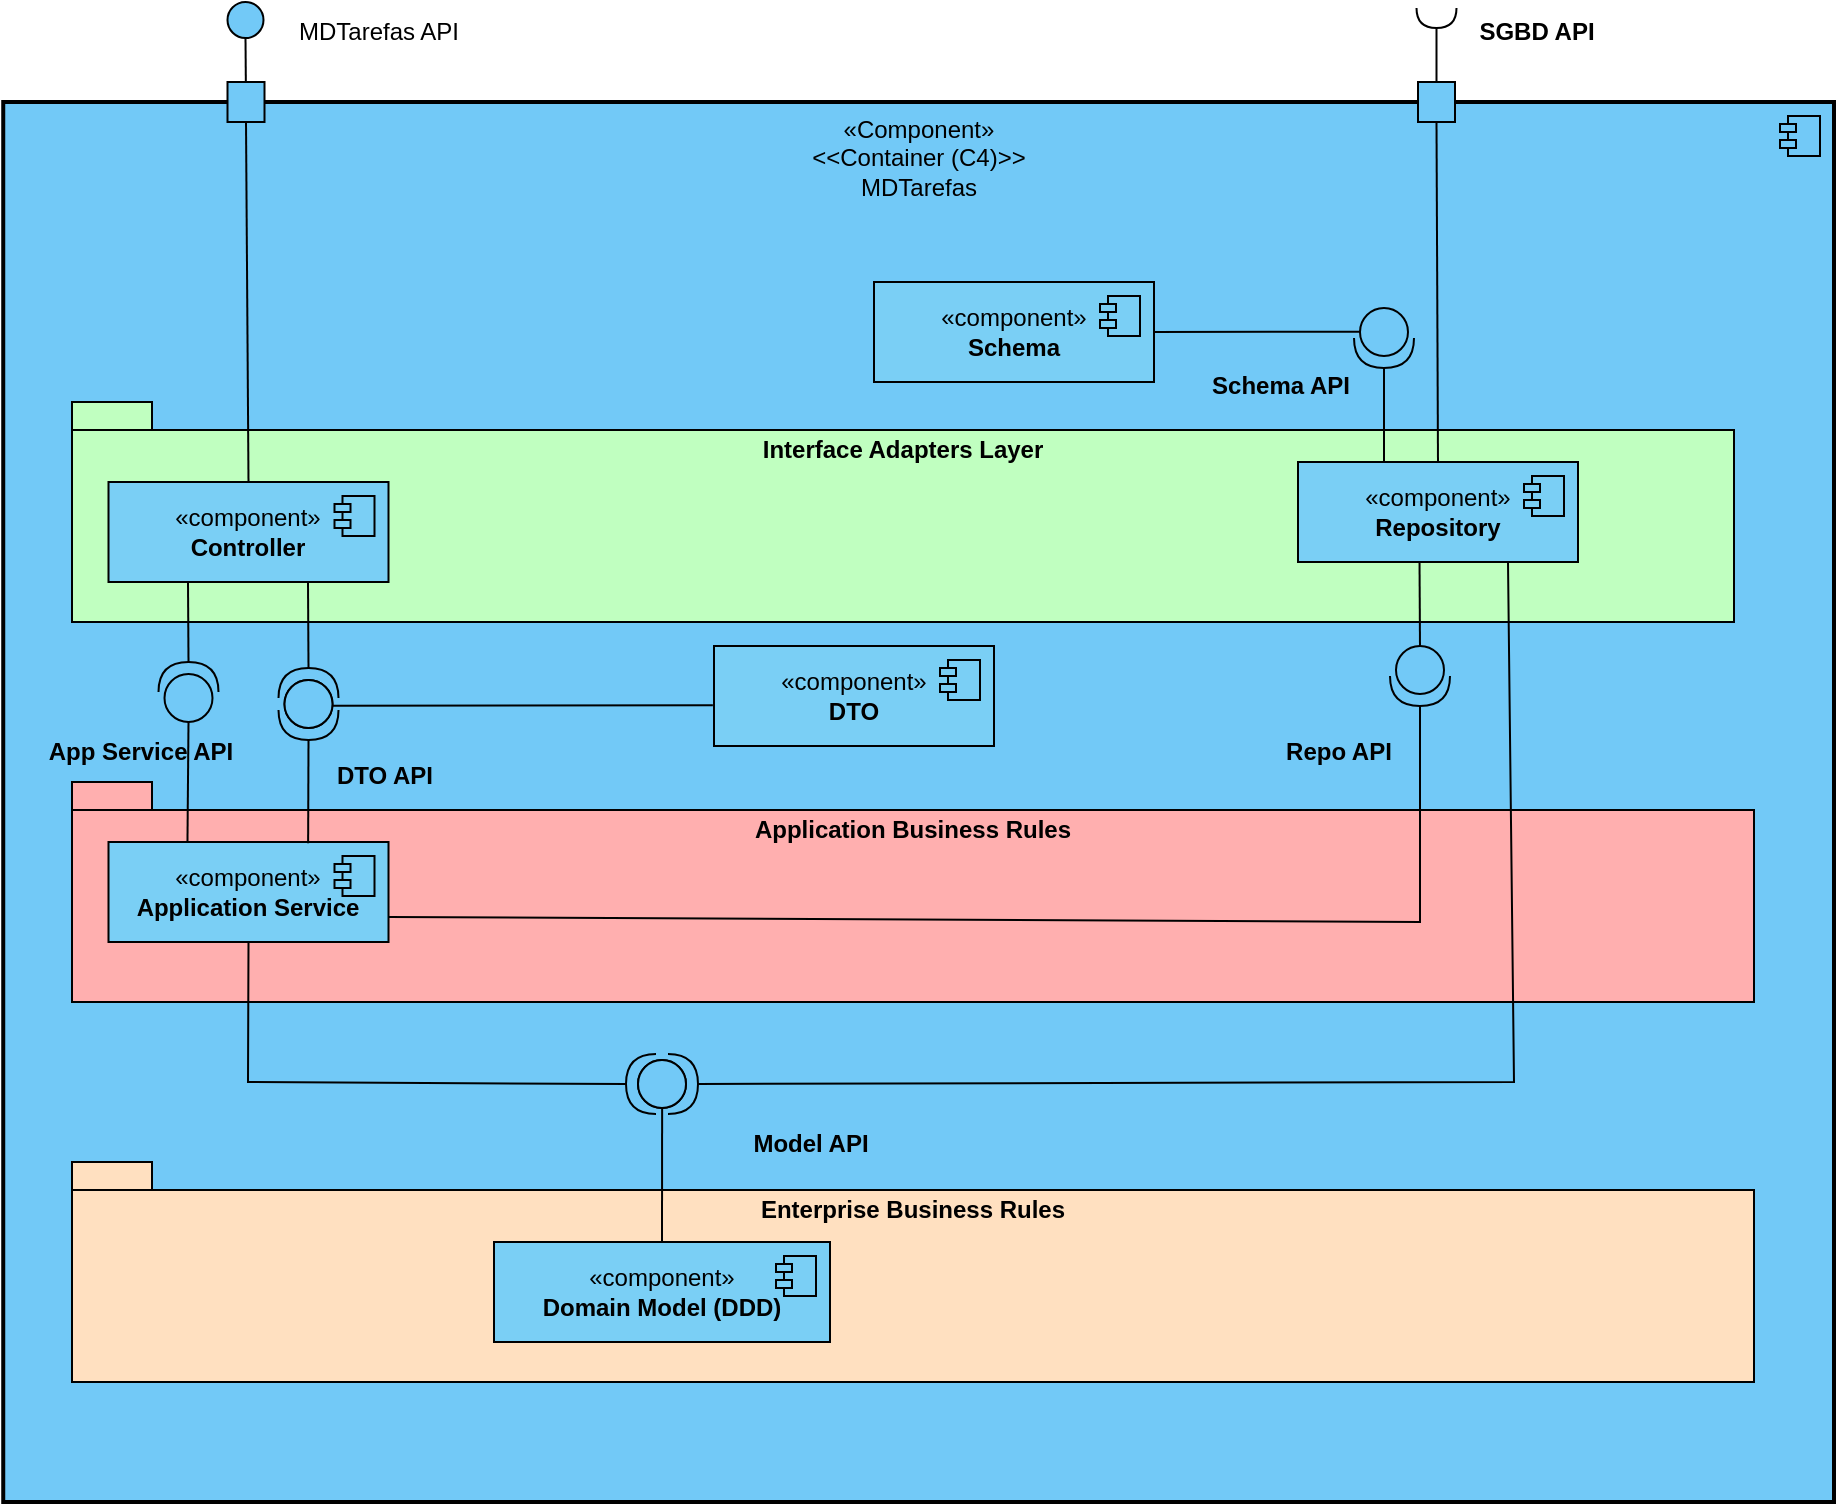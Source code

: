 <mxfile version="22.1.11" type="device">
  <diagram name="Página-1" id="Fo_5AuS8SqRFMoKRhpDh">
    <mxGraphModel dx="1290" dy="557" grid="1" gridSize="10" guides="1" tooltips="1" connect="1" arrows="1" fold="1" page="1" pageScale="1" pageWidth="827" pageHeight="1169" math="0" shadow="0">
      <root>
        <mxCell id="0" />
        <mxCell id="1" parent="0" />
        <mxCell id="jAYWoc-YA-pUDj_3XlHj-1" value="«Component»&lt;br&gt;&amp;lt;&amp;lt;Container (C4)&amp;gt;&amp;gt;&lt;br&gt;MDTarefas" style="html=1;dropTarget=0;whiteSpace=wrap;verticalAlign=top;fillColor=#72C9F7;strokeColor=#000000;strokeWidth=2;" parent="1" vertex="1">
          <mxGeometry x="144.62" y="110" width="915.38" height="700" as="geometry" />
        </mxCell>
        <mxCell id="jAYWoc-YA-pUDj_3XlHj-2" value="" style="shape=module;jettyWidth=8;jettyHeight=4;fillColor=#72c9f7;" parent="jAYWoc-YA-pUDj_3XlHj-1" vertex="1">
          <mxGeometry x="1" width="20" height="20" relative="1" as="geometry">
            <mxPoint x="-27" y="7" as="offset" />
          </mxGeometry>
        </mxCell>
        <mxCell id="jAYWoc-YA-pUDj_3XlHj-3" value="" style="html=1;rounded=0;fillColor=#72C9F7;" parent="1" vertex="1">
          <mxGeometry x="256.75" y="100" width="18.5" height="20" as="geometry" />
        </mxCell>
        <mxCell id="jAYWoc-YA-pUDj_3XlHj-4" value="" style="endArrow=none;html=1;rounded=0;align=center;verticalAlign=top;endFill=0;labelBackgroundColor=none;endSize=2;" parent="1" source="jAYWoc-YA-pUDj_3XlHj-3" target="jAYWoc-YA-pUDj_3XlHj-5" edge="1">
          <mxGeometry relative="1" as="geometry" />
        </mxCell>
        <mxCell id="jAYWoc-YA-pUDj_3XlHj-5" value="" style="ellipse;html=1;fontSize=11;align=center;fillColor=#72C9F7;points=[];aspect=fixed;resizable=1;verticalAlign=bottom;labelPosition=center;verticalLabelPosition=top;flipH=1;rotation=0;" parent="1" vertex="1">
          <mxGeometry x="256.75" y="60" width="18" height="18" as="geometry" />
        </mxCell>
        <mxCell id="jAYWoc-YA-pUDj_3XlHj-6" value="MDTarefas API" style="text;html=1;align=center;verticalAlign=middle;resizable=0;points=[];autosize=1;strokeColor=none;fillColor=none;" parent="1" vertex="1">
          <mxGeometry x="282.25" y="60" width="100" height="30" as="geometry" />
        </mxCell>
        <mxCell id="jAYWoc-YA-pUDj_3XlHj-12" value="Interface Adapters Layer" style="shape=folder;fontStyle=1;spacingTop=10;tabWidth=40;tabHeight=14;tabPosition=left;html=1;whiteSpace=wrap;verticalAlign=top;fillColor=#c0ffc0;" parent="1" vertex="1">
          <mxGeometry x="179" y="260" width="831" height="110" as="geometry" />
        </mxCell>
        <mxCell id="jAYWoc-YA-pUDj_3XlHj-13" value="«component»&lt;br&gt;&lt;b&gt;Controller&lt;/b&gt;" style="html=1;dropTarget=0;whiteSpace=wrap;fillColor=#7ACFF5;" parent="1" vertex="1">
          <mxGeometry x="197.25" y="300" width="140" height="50" as="geometry" />
        </mxCell>
        <mxCell id="jAYWoc-YA-pUDj_3XlHj-14" value="" style="shape=module;jettyWidth=8;jettyHeight=4;fillColor=#7ACFF5;" parent="jAYWoc-YA-pUDj_3XlHj-13" vertex="1">
          <mxGeometry x="1" width="20" height="20" relative="1" as="geometry">
            <mxPoint x="-27" y="7" as="offset" />
          </mxGeometry>
        </mxCell>
        <mxCell id="jAYWoc-YA-pUDj_3XlHj-17" value="" style="endArrow=none;html=1;rounded=0;exitX=0.5;exitY=0;exitDx=0;exitDy=0;entryX=0.5;entryY=1;entryDx=0;entryDy=0;" parent="1" source="jAYWoc-YA-pUDj_3XlHj-13" target="jAYWoc-YA-pUDj_3XlHj-3" edge="1">
          <mxGeometry width="50" height="50" relative="1" as="geometry">
            <mxPoint x="277" y="210" as="sourcePoint" />
            <mxPoint x="267.25" y="230" as="targetPoint" />
          </mxGeometry>
        </mxCell>
        <mxCell id="jAYWoc-YA-pUDj_3XlHj-18" value="«component»&lt;br&gt;&lt;b&gt;Repository&lt;/b&gt;" style="html=1;dropTarget=0;whiteSpace=wrap;fillColor=#7ACFF5;" parent="1" vertex="1">
          <mxGeometry x="792" y="290" width="140" height="50" as="geometry" />
        </mxCell>
        <mxCell id="jAYWoc-YA-pUDj_3XlHj-19" value="" style="shape=module;jettyWidth=8;jettyHeight=4;fillColor=#7ACFF5;" parent="jAYWoc-YA-pUDj_3XlHj-18" vertex="1">
          <mxGeometry x="1" width="20" height="20" relative="1" as="geometry">
            <mxPoint x="-27" y="7" as="offset" />
          </mxGeometry>
        </mxCell>
        <mxCell id="jAYWoc-YA-pUDj_3XlHj-20" value="Application Business Rules" style="shape=folder;fontStyle=1;spacingTop=10;tabWidth=40;tabHeight=14;tabPosition=left;html=1;whiteSpace=wrap;verticalAlign=top;fillColor=#ffafaf;" parent="1" vertex="1">
          <mxGeometry x="179" y="450" width="841" height="110" as="geometry" />
        </mxCell>
        <mxCell id="jAYWoc-YA-pUDj_3XlHj-21" value="" style="shape=providedRequiredInterface;html=1;verticalLabelPosition=bottom;sketch=0;rotation=-90;fillColor=#72c9f7;" parent="1" vertex="1">
          <mxGeometry x="222.25" y="390" width="30" height="30" as="geometry" />
        </mxCell>
        <mxCell id="jAYWoc-YA-pUDj_3XlHj-22" value="" style="endArrow=none;html=1;rounded=0;exitX=1;exitY=0.5;exitDx=0;exitDy=0;exitPerimeter=0;entryX=0.5;entryY=1;entryDx=0;entryDy=0;" parent="1" source="jAYWoc-YA-pUDj_3XlHj-21" edge="1">
          <mxGeometry width="50" height="50" relative="1" as="geometry">
            <mxPoint x="490" y="400" as="sourcePoint" />
            <mxPoint x="237" y="350" as="targetPoint" />
          </mxGeometry>
        </mxCell>
        <mxCell id="jAYWoc-YA-pUDj_3XlHj-23" value="" style="endArrow=none;html=1;rounded=0;entryX=0;entryY=0.5;entryDx=0;entryDy=0;entryPerimeter=0;exitX=0.282;exitY=0.008;exitDx=0;exitDy=0;exitPerimeter=0;" parent="1" source="jAYWoc-YA-pUDj_3XlHj-29" target="jAYWoc-YA-pUDj_3XlHj-21" edge="1">
          <mxGeometry width="50" height="50" relative="1" as="geometry">
            <mxPoint x="237" y="450" as="sourcePoint" />
            <mxPoint x="247" y="360" as="targetPoint" />
          </mxGeometry>
        </mxCell>
        <mxCell id="jAYWoc-YA-pUDj_3XlHj-24" value="" style="shape=providedRequiredInterface;html=1;verticalLabelPosition=bottom;sketch=0;rotation=-90;fillColor=#72c9f7;" parent="1" vertex="1">
          <mxGeometry x="282.25" y="393" width="30" height="30" as="geometry" />
        </mxCell>
        <mxCell id="jAYWoc-YA-pUDj_3XlHj-25" value="" style="endArrow=none;html=1;rounded=0;exitX=1;exitY=0.5;exitDx=0;exitDy=0;exitPerimeter=0;entryX=0.5;entryY=1;entryDx=0;entryDy=0;" parent="1" source="jAYWoc-YA-pUDj_3XlHj-24" edge="1">
          <mxGeometry width="50" height="50" relative="1" as="geometry">
            <mxPoint x="550" y="400" as="sourcePoint" />
            <mxPoint x="297" y="350" as="targetPoint" />
          </mxGeometry>
        </mxCell>
        <mxCell id="jAYWoc-YA-pUDj_3XlHj-26" value="«component»&lt;br&gt;&lt;b&gt;DTO&lt;/b&gt;" style="html=1;dropTarget=0;whiteSpace=wrap;fillColor=#7ACFF5;" parent="1" vertex="1">
          <mxGeometry x="500" y="382" width="140" height="50" as="geometry" />
        </mxCell>
        <mxCell id="jAYWoc-YA-pUDj_3XlHj-27" value="" style="shape=module;jettyWidth=8;jettyHeight=4;fillColor=#7ACFF5;" parent="jAYWoc-YA-pUDj_3XlHj-26" vertex="1">
          <mxGeometry x="1" width="20" height="20" relative="1" as="geometry">
            <mxPoint x="-27" y="7" as="offset" />
          </mxGeometry>
        </mxCell>
        <mxCell id="jAYWoc-YA-pUDj_3XlHj-28" value="" style="endArrow=none;html=1;rounded=0;exitX=-0.004;exitY=0.593;exitDx=0;exitDy=0;exitPerimeter=0;entryX=0.43;entryY=0.113;entryDx=0;entryDy=0;entryPerimeter=0;" parent="1" source="jAYWoc-YA-pUDj_3XlHj-26" target="jAYWoc-YA-pUDj_3XlHj-38" edge="1">
          <mxGeometry width="50" height="50" relative="1" as="geometry">
            <mxPoint x="247" y="460" as="sourcePoint" />
            <mxPoint x="247" y="420" as="targetPoint" />
          </mxGeometry>
        </mxCell>
        <mxCell id="jAYWoc-YA-pUDj_3XlHj-29" value="«component»&lt;br&gt;&lt;b&gt;Application Service&lt;/b&gt;" style="html=1;dropTarget=0;whiteSpace=wrap;fillColor=#7ACFF5;" parent="1" vertex="1">
          <mxGeometry x="197.25" y="480" width="140" height="50" as="geometry" />
        </mxCell>
        <mxCell id="jAYWoc-YA-pUDj_3XlHj-30" value="" style="shape=module;jettyWidth=8;jettyHeight=4;fillColor=#7ACFF5;" parent="jAYWoc-YA-pUDj_3XlHj-29" vertex="1">
          <mxGeometry x="1" width="20" height="20" relative="1" as="geometry">
            <mxPoint x="-27" y="7" as="offset" />
          </mxGeometry>
        </mxCell>
        <mxCell id="jAYWoc-YA-pUDj_3XlHj-31" value="" style="endArrow=none;html=1;rounded=0;exitX=0.713;exitY=0.012;exitDx=0;exitDy=0;entryX=1;entryY=0.5;entryDx=0;entryDy=0;entryPerimeter=0;exitPerimeter=0;" parent="1" source="jAYWoc-YA-pUDj_3XlHj-29" target="jAYWoc-YA-pUDj_3XlHj-38" edge="1">
          <mxGeometry width="50" height="50" relative="1" as="geometry">
            <mxPoint x="429" y="423" as="sourcePoint" />
            <mxPoint x="319" y="423" as="targetPoint" />
          </mxGeometry>
        </mxCell>
        <mxCell id="jAYWoc-YA-pUDj_3XlHj-32" value="Enterprise Business Rules" style="shape=folder;fontStyle=1;spacingTop=10;tabWidth=40;tabHeight=14;tabPosition=left;html=1;whiteSpace=wrap;verticalAlign=top;fillColor=#ffe0c0;" parent="1" vertex="1">
          <mxGeometry x="179" y="640" width="841" height="110" as="geometry" />
        </mxCell>
        <mxCell id="jAYWoc-YA-pUDj_3XlHj-33" value="" style="shape=providedRequiredInterface;html=1;verticalLabelPosition=bottom;sketch=0;rotation=-180;fillColor=#72c9f7;" parent="1" vertex="1">
          <mxGeometry x="456" y="586" width="30" height="30" as="geometry" />
        </mxCell>
        <mxCell id="jAYWoc-YA-pUDj_3XlHj-34" value="" style="endArrow=none;html=1;rounded=0;exitX=1;exitY=0.5;exitDx=0;exitDy=0;exitPerimeter=0;entryX=0.5;entryY=1;entryDx=0;entryDy=0;" parent="1" source="jAYWoc-YA-pUDj_3XlHj-33" target="jAYWoc-YA-pUDj_3XlHj-29" edge="1">
          <mxGeometry width="50" height="50" relative="1" as="geometry">
            <mxPoint x="557.75" y="590" as="sourcePoint" />
            <mxPoint x="304.75" y="540" as="targetPoint" />
            <Array as="points">
              <mxPoint x="267" y="600" />
            </Array>
          </mxGeometry>
        </mxCell>
        <mxCell id="jAYWoc-YA-pUDj_3XlHj-35" value="" style="endArrow=none;html=1;rounded=0;entryX=0.402;entryY=0.899;entryDx=0;entryDy=0;entryPerimeter=0;exitX=0.5;exitY=0;exitDx=0;exitDy=0;" parent="1" source="jAYWoc-YA-pUDj_3XlHj-36" target="jAYWoc-YA-pUDj_3XlHj-43" edge="1">
          <mxGeometry width="50" height="50" relative="1" as="geometry">
            <mxPoint x="304.75" y="690" as="sourcePoint" />
            <mxPoint x="314.75" y="580" as="targetPoint" />
          </mxGeometry>
        </mxCell>
        <mxCell id="jAYWoc-YA-pUDj_3XlHj-36" value="«component»&lt;br&gt;&lt;b&gt;Domain Model (DDD)&lt;/b&gt;" style="html=1;dropTarget=0;whiteSpace=wrap;fillColor=#7ACFF5;" parent="1" vertex="1">
          <mxGeometry x="390" y="680" width="168" height="50" as="geometry" />
        </mxCell>
        <mxCell id="jAYWoc-YA-pUDj_3XlHj-37" value="" style="shape=module;jettyWidth=8;jettyHeight=4;fillColor=#7ACFF5;" parent="jAYWoc-YA-pUDj_3XlHj-36" vertex="1">
          <mxGeometry x="1" width="20" height="20" relative="1" as="geometry">
            <mxPoint x="-27" y="7" as="offset" />
          </mxGeometry>
        </mxCell>
        <mxCell id="jAYWoc-YA-pUDj_3XlHj-38" value="" style="shape=providedRequiredInterface;html=1;verticalLabelPosition=bottom;sketch=0;rotation=90;fillColor=#72c9f7;" parent="1" vertex="1">
          <mxGeometry x="282.25" y="399" width="30" height="30" as="geometry" />
        </mxCell>
        <mxCell id="jAYWoc-YA-pUDj_3XlHj-39" value="App Service API" style="text;html=1;align=center;verticalAlign=middle;resizable=0;points=[];autosize=1;strokeColor=none;fillColor=none;fontStyle=1" parent="1" vertex="1">
          <mxGeometry x="153.25" y="420" width="120" height="30" as="geometry" />
        </mxCell>
        <mxCell id="jAYWoc-YA-pUDj_3XlHj-40" value="DTO API" style="text;html=1;align=center;verticalAlign=middle;resizable=0;points=[];autosize=1;strokeColor=none;fillColor=none;fontStyle=1" parent="1" vertex="1">
          <mxGeometry x="300" y="432" width="70" height="30" as="geometry" />
        </mxCell>
        <mxCell id="jAYWoc-YA-pUDj_3XlHj-41" value="Model API" style="text;html=1;align=center;verticalAlign=middle;resizable=0;points=[];autosize=1;strokeColor=none;fillColor=none;fontStyle=1" parent="1" vertex="1">
          <mxGeometry x="508" y="616" width="80" height="30" as="geometry" />
        </mxCell>
        <mxCell id="jAYWoc-YA-pUDj_3XlHj-43" value="" style="shape=providedRequiredInterface;html=1;verticalLabelPosition=bottom;sketch=0;rotation=0;fillColor=#72c9f7;" parent="1" vertex="1">
          <mxGeometry x="462" y="586" width="30" height="30" as="geometry" />
        </mxCell>
        <mxCell id="jAYWoc-YA-pUDj_3XlHj-44" value="" style="endArrow=none;html=1;rounded=0;exitX=1;exitY=0.5;exitDx=0;exitDy=0;exitPerimeter=0;entryX=0.75;entryY=1;entryDx=0;entryDy=0;" parent="1" source="jAYWoc-YA-pUDj_3XlHj-43" target="jAYWoc-YA-pUDj_3XlHj-18" edge="1">
          <mxGeometry width="50" height="50" relative="1" as="geometry">
            <mxPoint x="498" y="574" as="sourcePoint" />
            <mxPoint x="347" y="540" as="targetPoint" />
            <Array as="points">
              <mxPoint x="900" y="600" />
            </Array>
          </mxGeometry>
        </mxCell>
        <mxCell id="jAYWoc-YA-pUDj_3XlHj-45" value="" style="endArrow=none;html=1;rounded=0;entryX=1;entryY=0.75;entryDx=0;entryDy=0;exitX=1;exitY=0.5;exitDx=0;exitDy=0;exitPerimeter=0;" parent="1" source="jAYWoc-YA-pUDj_3XlHj-46" target="jAYWoc-YA-pUDj_3XlHj-29" edge="1">
          <mxGeometry width="50" height="50" relative="1" as="geometry">
            <mxPoint x="853" y="440" as="sourcePoint" />
            <mxPoint x="277" y="540" as="targetPoint" />
            <Array as="points">
              <mxPoint x="853" y="520" />
            </Array>
          </mxGeometry>
        </mxCell>
        <mxCell id="jAYWoc-YA-pUDj_3XlHj-46" value="" style="shape=providedRequiredInterface;html=1;verticalLabelPosition=bottom;sketch=0;rotation=90;fillColor=#72c9f7;" parent="1" vertex="1">
          <mxGeometry x="838" y="382" width="30" height="30" as="geometry" />
        </mxCell>
        <mxCell id="jAYWoc-YA-pUDj_3XlHj-47" value="" style="endArrow=none;html=1;rounded=0;exitX=0;exitY=0.5;exitDx=0;exitDy=0;exitPerimeter=0;entryX=0.434;entryY=0.992;entryDx=0;entryDy=0;entryPerimeter=0;" parent="1" source="jAYWoc-YA-pUDj_3XlHj-46" target="jAYWoc-YA-pUDj_3XlHj-18" edge="1">
          <mxGeometry width="50" height="50" relative="1" as="geometry">
            <mxPoint x="307" y="403" as="sourcePoint" />
            <mxPoint x="855" y="350" as="targetPoint" />
            <Array as="points" />
          </mxGeometry>
        </mxCell>
        <mxCell id="jAYWoc-YA-pUDj_3XlHj-48" value="Repo API" style="text;html=1;align=center;verticalAlign=middle;resizable=0;points=[];autosize=1;strokeColor=none;fillColor=none;fontStyle=1" parent="1" vertex="1">
          <mxGeometry x="772" y="420" width="80" height="30" as="geometry" />
        </mxCell>
        <mxCell id="jAYWoc-YA-pUDj_3XlHj-51" value="" style="endArrow=none;html=1;rounded=0;exitX=0.5;exitY=1;exitDx=0;exitDy=0;entryX=0.5;entryY=0;entryDx=0;entryDy=0;" parent="1" source="jAYWoc-YA-pUDj_3XlHj-61" target="jAYWoc-YA-pUDj_3XlHj-18" edge="1">
          <mxGeometry width="50" height="50" relative="1" as="geometry">
            <mxPoint x="897" y="243" as="sourcePoint" />
            <mxPoint x="863" y="170" as="targetPoint" />
            <Array as="points" />
          </mxGeometry>
        </mxCell>
        <mxCell id="jAYWoc-YA-pUDj_3XlHj-52" value="" style="shape=providedRequiredInterface;html=1;verticalLabelPosition=bottom;sketch=0;rotation=90;fillColor=#72c9f7;" parent="1" vertex="1">
          <mxGeometry x="820" y="213" width="30" height="30" as="geometry" />
        </mxCell>
        <mxCell id="jAYWoc-YA-pUDj_3XlHj-54" value="" style="endArrow=none;html=1;rounded=0;exitX=1;exitY=0.5;exitDx=0;exitDy=0;exitPerimeter=0;entryX=0.75;entryY=0;entryDx=0;entryDy=0;" parent="1" source="jAYWoc-YA-pUDj_3XlHj-52" edge="1">
          <mxGeometry width="50" height="50" relative="1" as="geometry">
            <mxPoint x="801" y="212" as="sourcePoint" />
            <mxPoint x="835" y="290" as="targetPoint" />
            <Array as="points" />
          </mxGeometry>
        </mxCell>
        <mxCell id="jAYWoc-YA-pUDj_3XlHj-56" value="«component»&lt;br&gt;&lt;b&gt;Schema&lt;/b&gt;" style="html=1;dropTarget=0;whiteSpace=wrap;fillColor=#7ACFF5;" parent="1" vertex="1">
          <mxGeometry x="580" y="200" width="140" height="50" as="geometry" />
        </mxCell>
        <mxCell id="jAYWoc-YA-pUDj_3XlHj-57" value="" style="shape=module;jettyWidth=8;jettyHeight=4;fillColor=#7ACFF5;" parent="jAYWoc-YA-pUDj_3XlHj-56" vertex="1">
          <mxGeometry x="1" width="20" height="20" relative="1" as="geometry">
            <mxPoint x="-27" y="7" as="offset" />
          </mxGeometry>
        </mxCell>
        <mxCell id="jAYWoc-YA-pUDj_3XlHj-58" value="" style="endArrow=none;html=1;rounded=0;exitX=0.405;exitY=0.108;exitDx=0;exitDy=0;exitPerimeter=0;entryX=1;entryY=0.5;entryDx=0;entryDy=0;" parent="1" target="jAYWoc-YA-pUDj_3XlHj-56" edge="1">
          <mxGeometry width="50" height="50" relative="1" as="geometry">
            <mxPoint x="823.24" y="224.85" as="sourcePoint" />
            <mxPoint x="630" y="224.66" as="targetPoint" />
          </mxGeometry>
        </mxCell>
        <mxCell id="jAYWoc-YA-pUDj_3XlHj-59" value="Schema API" style="text;html=1;align=center;verticalAlign=middle;resizable=0;points=[];autosize=1;strokeColor=none;fillColor=none;fontStyle=1" parent="1" vertex="1">
          <mxGeometry x="738" y="237" width="90" height="30" as="geometry" />
        </mxCell>
        <mxCell id="jAYWoc-YA-pUDj_3XlHj-61" value="" style="html=1;rounded=0;fillColor=#72C9F7;" parent="1" vertex="1">
          <mxGeometry x="852" y="100" width="18.5" height="20" as="geometry" />
        </mxCell>
        <mxCell id="jAYWoc-YA-pUDj_3XlHj-62" value="" style="endArrow=none;html=1;rounded=0;align=center;verticalAlign=top;endFill=0;labelBackgroundColor=none;endSize=2;entryX=1;entryY=0.5;entryDx=0;entryDy=0;entryPerimeter=0;" parent="1" source="jAYWoc-YA-pUDj_3XlHj-61" target="jAYWoc-YA-pUDj_3XlHj-63" edge="1">
          <mxGeometry relative="1" as="geometry">
            <mxPoint x="859.25" y="-22" as="targetPoint" />
          </mxGeometry>
        </mxCell>
        <mxCell id="jAYWoc-YA-pUDj_3XlHj-63" value="" style="shape=requiredInterface;html=1;verticalLabelPosition=bottom;sketch=0;rotation=90;" parent="1" vertex="1">
          <mxGeometry x="856.25" y="58" width="10" height="20" as="geometry" />
        </mxCell>
        <mxCell id="jAYWoc-YA-pUDj_3XlHj-65" value="SGBD API" style="text;html=1;align=center;verticalAlign=middle;resizable=0;points=[];autosize=1;strokeColor=none;fillColor=none;fontStyle=1" parent="1" vertex="1">
          <mxGeometry x="870.5" y="60" width="80" height="30" as="geometry" />
        </mxCell>
      </root>
    </mxGraphModel>
  </diagram>
</mxfile>
